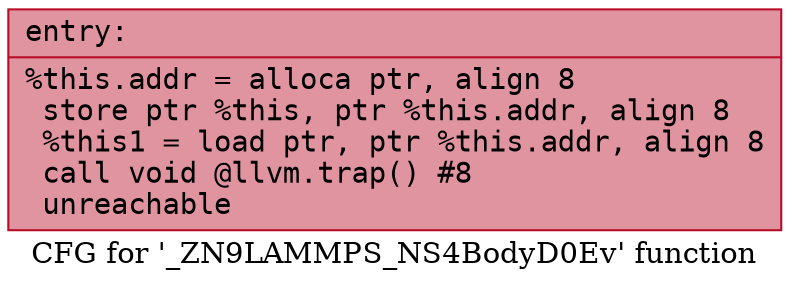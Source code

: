 digraph "CFG for '_ZN9LAMMPS_NS4BodyD0Ev' function" {
	label="CFG for '_ZN9LAMMPS_NS4BodyD0Ev' function";

	Node0x5578b528f7d0 [shape=record,color="#b70d28ff", style=filled, fillcolor="#b70d2870" fontname="Courier",label="{entry:\l|  %this.addr = alloca ptr, align 8\l  store ptr %this, ptr %this.addr, align 8\l  %this1 = load ptr, ptr %this.addr, align 8\l  call void @llvm.trap() #8\l  unreachable\l}"];
}
